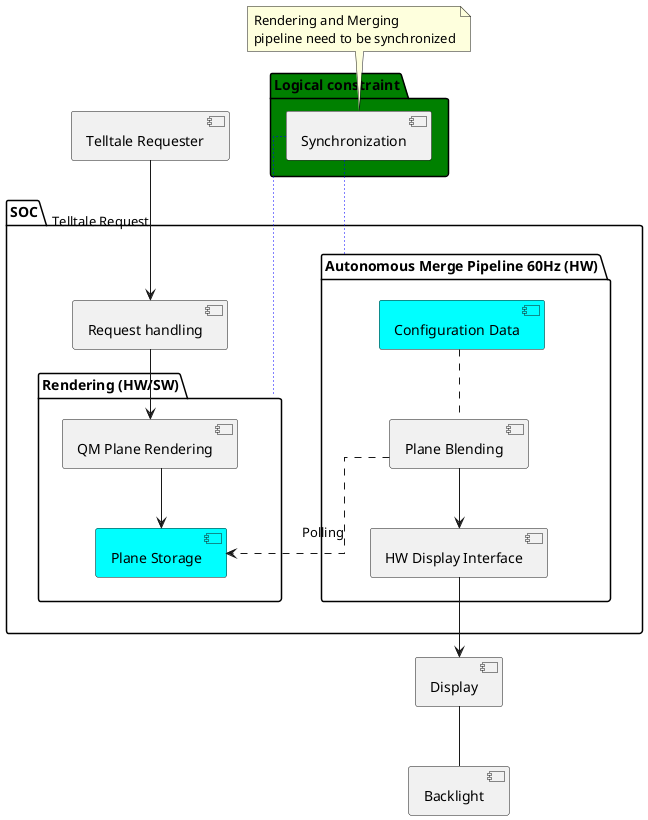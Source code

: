 ' Functional perspective Cluster Demo application
@startuml
skinparam linetype polyline
skinparam linetype ortho
[Telltale Requester] as TT_requester
together {
[Display]
[Backlight]
}
' [Power Source]
'[Watchdog]
package "SOC" {
[Request handling]

package "Rendering (HW/SW)" as pkg_Rendering {
[QM Plane Rendering]
'[Safety Plane Rendering]
[Plane Storage] #Aqua
}

package "Autonomous Merge Pipeline 60Hz (HW)" as pkg_DC {
    [Plane Blending]
    [HW Display Interface] as HW_Display_interface
    [Configuration Data]  #Aqua
}

}

package "Logical constraint" #green {
    [Synchronization] as Synchronization
}

'pkg_Rendering -[#blue,bold,dotted]- pkg_DC : Synchronization

note top of Synchronization :  Rendering and Merging \npipeline need to be synchronized

[Synchronization] .[dotted,#blue]. pkg_DC
[Synchronization] .[dotted,#blue]. pkg_Rendering
'"Autonomous Merge Pipeline 60Hz (HW)" -- "Rendering (HW/SW)"


' schauen ob wir Synchronisierung visualisiert bekommen
' package symbole ausblenden
' Schauen ob wir relative anordnung

'Power source
'[Power Source] -[#blue]- SOC
'[Power Source] -[#blue]- [Display]
'[Power Source] -[#blue]- [Watchdog]
'[Power Source] -[#blue]- [Backlight]

' Autonomous Plane blender
[Plane Blending] ..> [Plane Storage] : Polling
[Plane Blending] --> HW_Display_interface
HW_Display_interface --> [Display]
[Configuration Data] .. [Plane Blending] 

' Request handling
TT_requester --> [Request handling] : Telltale Request
[Request handling] --> [QM Plane Rendering]
'[Request handling] --> [Safety Plane Rendering]
'[Request handling] --> [Telltale checking]

'Rendering
[QM Plane Rendering] --> [Plane Storage]
'[Safety Plane Rendering] --> [Plane Storage]

'Safety checking
'[HDMI Interface] --> [HDMI Decoding]
'[HDMI Decoding] --> [Telltale checking]
'[Telltale checking] --> [Watchdog] : pet
'[Telltale checking] --> [Calibration Data]

'Watchdog
'[Watchdog] --> [Backlight] : kill line
[Display] -- [Backlight]
@enduml

